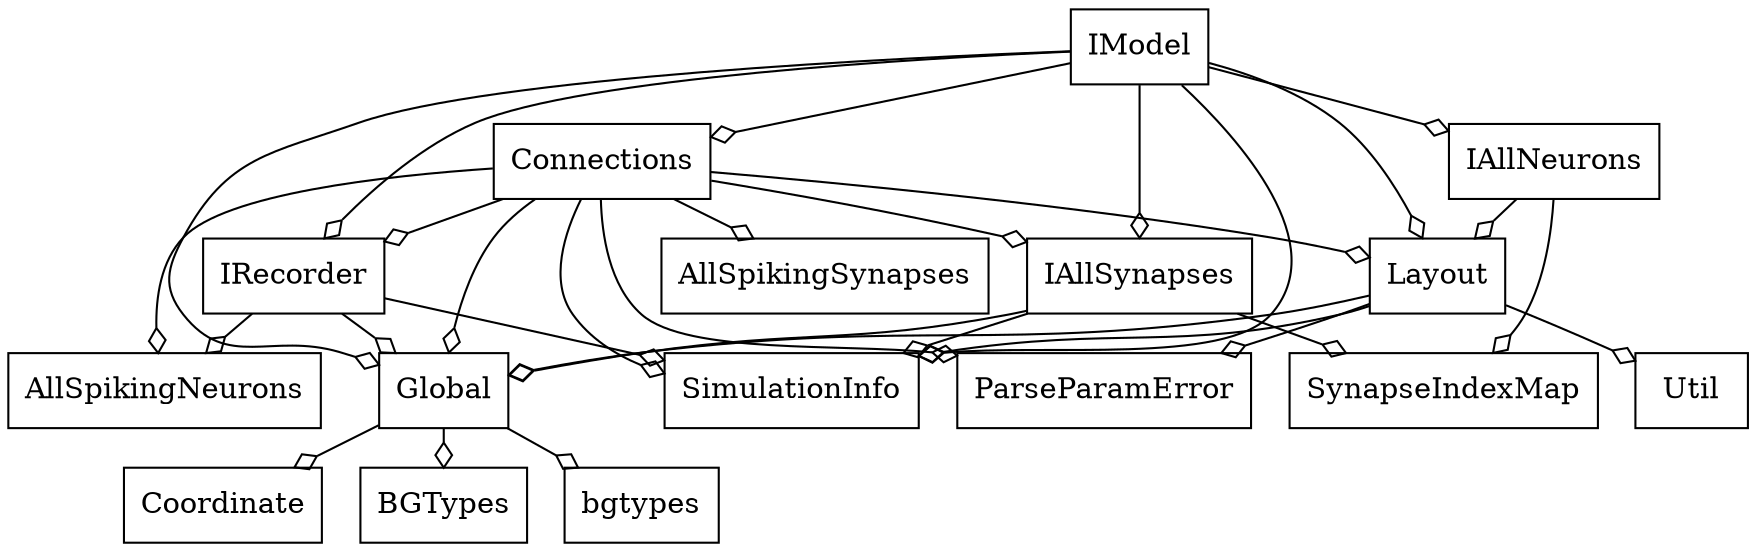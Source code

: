 //BrainGrid Overview
//Written in the Dot language (See Graphviz

digraph {
node [
shape = "record"
]

//###########################
//Layout
//###########################
rankdir = TB; // Rank Direction Top to Bottom
nodesep = 0.25; // Node Separation
ranksep = 0.25; // Rank Separation
IModel -> Global [arrowhead=ediamond];
IModel -> IAllNeurons [arrowhead=ediamond];
IModel -> IAllSynapses [arrowhead=ediamond];
IModel -> SimulationInfo [arrowhead=ediamond];
IModel -> IRecorder [arrowhead=ediamond];
IModel -> Connections [arrowhead=ediamond];
IModel -> Layout [arrowhead=ediamond];
Global -> Coordinate [arrowhead=ediamond];
Global -> BGTypes [arrowhead=ediamond];
Global -> bgtypes [arrowhead=ediamond];
IAllNeurons -> Layout [arrowhead=ediamond];
IAllNeurons -> SynapseIndexMap [arrowhead=ediamond];
IAllSynapses -> Global [arrowhead=ediamond];
IAllSynapses -> SynapseIndexMap [arrowhead=ediamond];
IAllSynapses -> SimulationInfo [arrowhead=ediamond];
IRecorder -> Global [arrowhead=ediamond];
IRecorder -> AllSpikingNeurons [arrowhead=ediamond];
IRecorder -> SimulationInfo [arrowhead=ediamond];
Connections -> ParseParamError [arrowhead=ediamond];
Connections -> Layout [arrowhead=ediamond];
Connections -> IRecorder [arrowhead=ediamond];
Connections -> Global [arrowhead=ediamond];
Connections -> AllSpikingNeurons [arrowhead=ediamond];
Connections -> AllSpikingSynapses [arrowhead=ediamond];
Connections -> SimulationInfo [arrowhead=ediamond];
Connections -> IAllSynapses [arrowhead=ediamond];
Layout -> Util [arrowhead=ediamond];
Layout -> ParseParamError [arrowhead=ediamond];
Layout -> Global [arrowhead=ediamond];
Layout -> SimulationInfo [arrowhead=ediamond];
}//End digraph declaration
